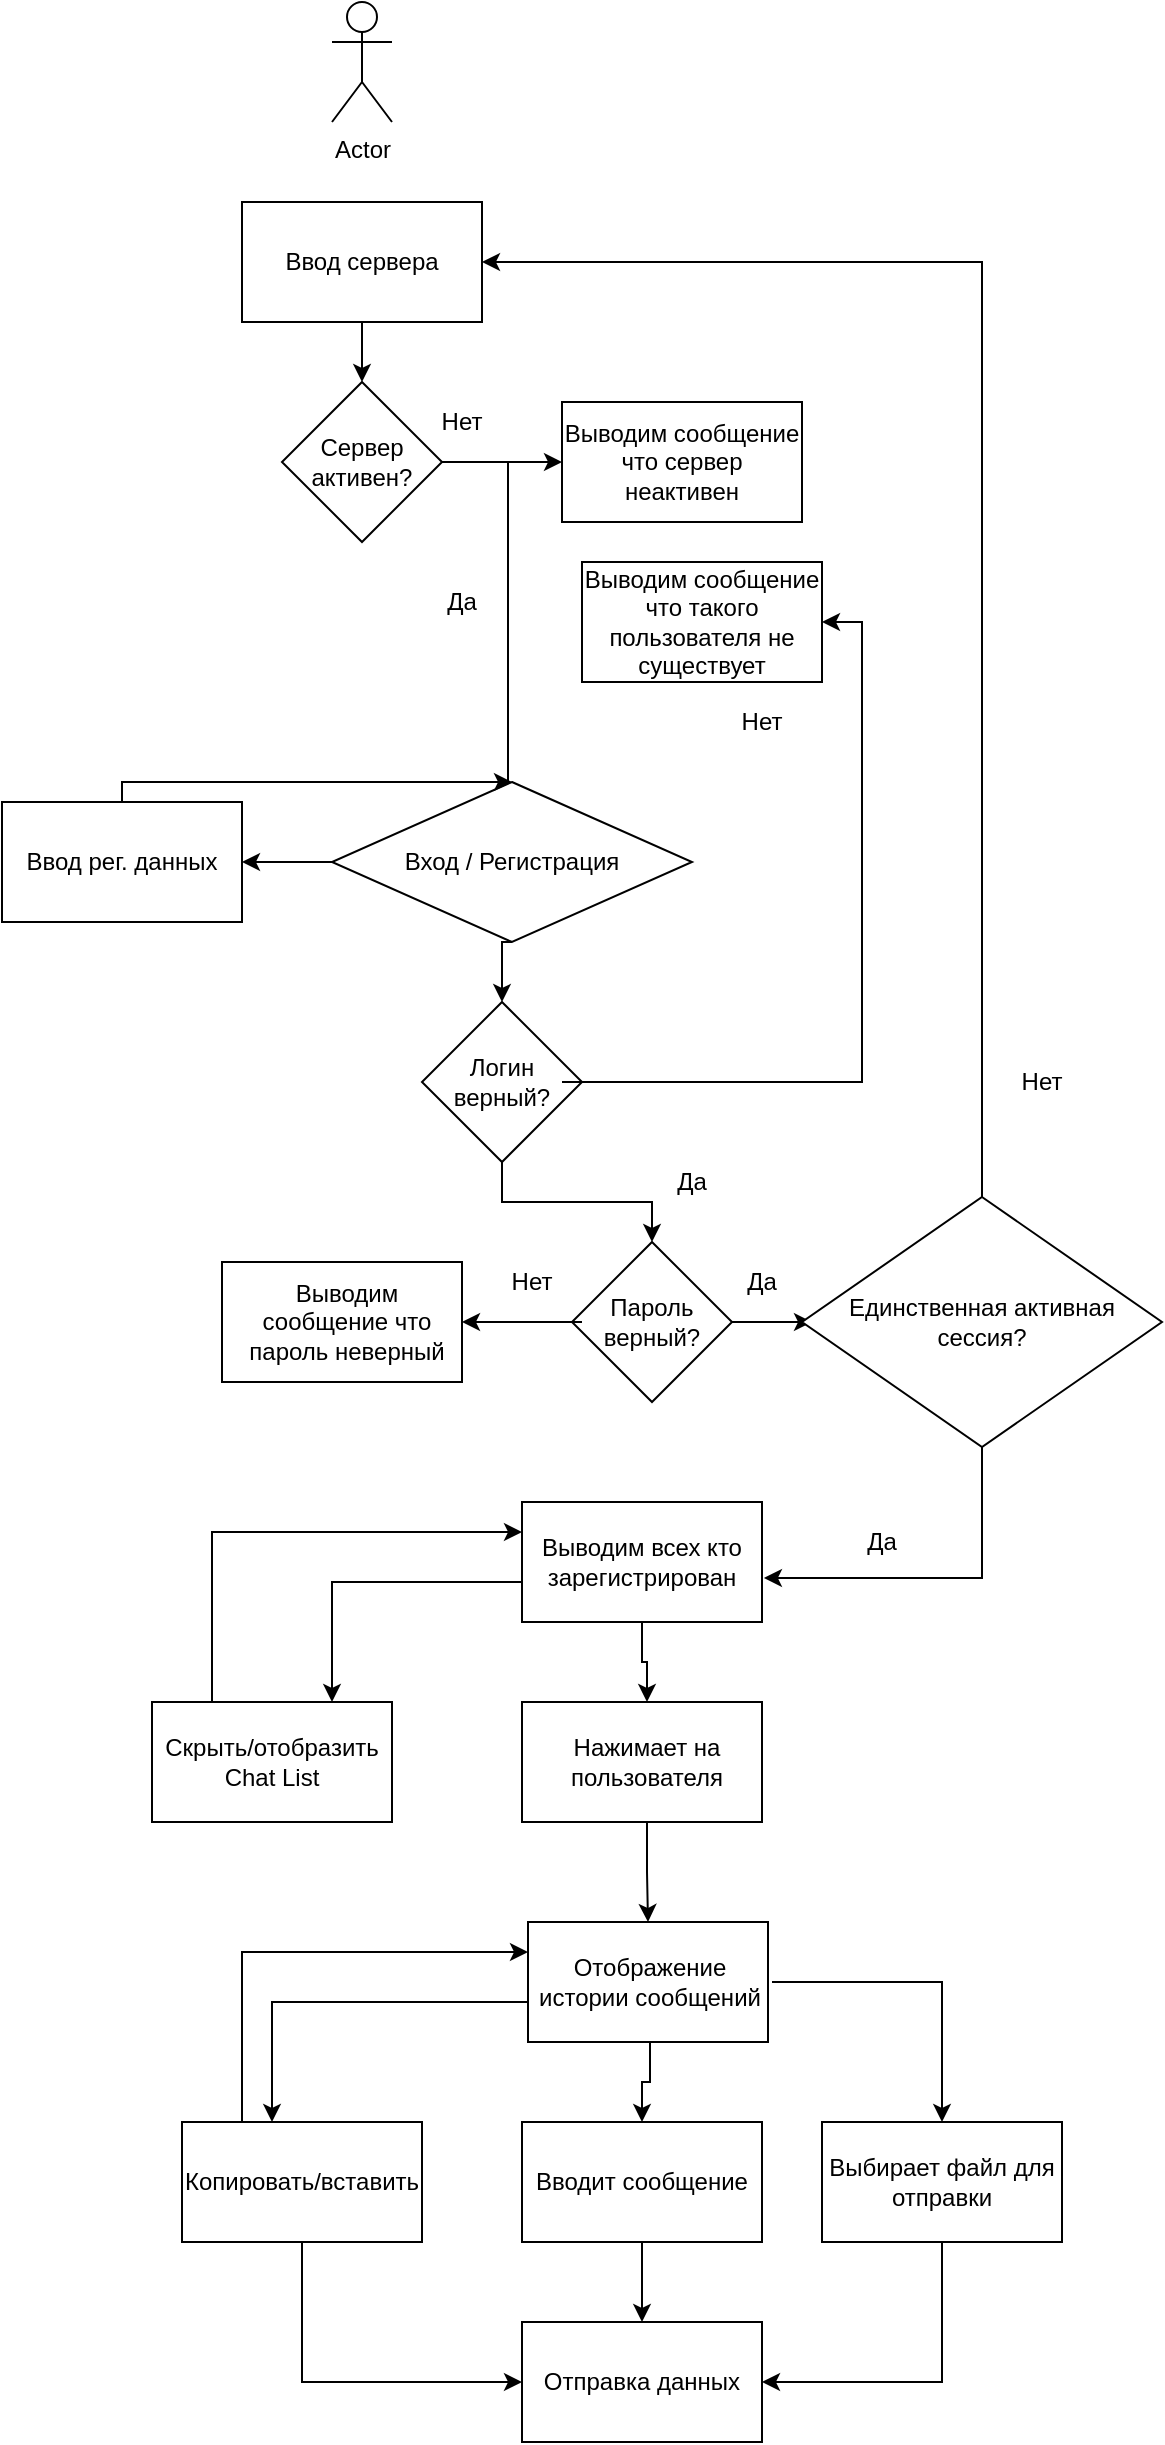 <mxfile version="14.8.6" type="device"><diagram id="PLcfHO8gpNnSlZ53aLB4" name="Page-1"><mxGraphModel dx="4168" dy="492" grid="1" gridSize="10" guides="1" tooltips="1" connect="1" arrows="1" fold="1" page="1" pageScale="1" pageWidth="3300" pageHeight="4681" math="0" shadow="0"><root><mxCell id="0"/><mxCell id="1" parent="0"/><mxCell id="C0C1327JtcNy5do2SyoO-1" value="Actor" style="shape=umlActor;verticalLabelPosition=bottom;verticalAlign=top;html=1;outlineConnect=0;" parent="1" vertex="1"><mxGeometry x="105" y="10" width="30" height="60" as="geometry"/></mxCell><mxCell id="C0C1327JtcNy5do2SyoO-12" value="" style="edgeStyle=orthogonalEdgeStyle;rounded=0;orthogonalLoop=1;jettySize=auto;html=1;" parent="1" source="C0C1327JtcNy5do2SyoO-5" target="C0C1327JtcNy5do2SyoO-11" edge="1"><mxGeometry relative="1" as="geometry"/></mxCell><mxCell id="C0C1327JtcNy5do2SyoO-5" value="" style="rhombus;whiteSpace=wrap;html=1;" parent="1" vertex="1"><mxGeometry x="150" y="510" width="80" height="80" as="geometry"/></mxCell><mxCell id="CF4YJP9PnASSy3r9MwLZ-5" style="edgeStyle=orthogonalEdgeStyle;rounded=0;orthogonalLoop=1;jettySize=auto;html=1;exitX=1;exitY=0.5;exitDx=0;exitDy=0;entryX=1;entryY=0.5;entryDx=0;entryDy=0;" parent="1" source="C0C1327JtcNy5do2SyoO-10" target="C0C1327JtcNy5do2SyoO-18" edge="1"><mxGeometry relative="1" as="geometry"><mxPoint x="360" y="320" as="targetPoint"/></mxGeometry></mxCell><mxCell id="C0C1327JtcNy5do2SyoO-10" value="Логин верный?" style="text;html=1;strokeColor=none;fillColor=none;align=center;verticalAlign=middle;whiteSpace=wrap;rounded=0;" parent="1" vertex="1"><mxGeometry x="160" y="530" width="60" height="40" as="geometry"/></mxCell><mxCell id="C0C1327JtcNy5do2SyoO-24" value="" style="edgeStyle=orthogonalEdgeStyle;rounded=0;orthogonalLoop=1;jettySize=auto;html=1;" parent="1" source="C0C1327JtcNy5do2SyoO-11" edge="1"><mxGeometry relative="1" as="geometry"><mxPoint x="345" y="670" as="targetPoint"/></mxGeometry></mxCell><mxCell id="C0C1327JtcNy5do2SyoO-11" value="" style="rhombus;whiteSpace=wrap;html=1;" parent="1" vertex="1"><mxGeometry x="225" y="630" width="80" height="80" as="geometry"/></mxCell><mxCell id="C0C1327JtcNy5do2SyoO-13" value="Да" style="text;html=1;strokeColor=none;fillColor=none;align=center;verticalAlign=middle;whiteSpace=wrap;rounded=0;" parent="1" vertex="1"><mxGeometry x="265" y="590" width="40" height="20" as="geometry"/></mxCell><mxCell id="C0C1327JtcNy5do2SyoO-20" value="" style="edgeStyle=orthogonalEdgeStyle;rounded=0;orthogonalLoop=1;jettySize=auto;html=1;" parent="1" source="C0C1327JtcNy5do2SyoO-14" edge="1"><mxGeometry relative="1" as="geometry"><mxPoint x="170" y="670" as="targetPoint"/></mxGeometry></mxCell><mxCell id="C0C1327JtcNy5do2SyoO-14" value="Пароль верный?" style="text;html=1;strokeColor=none;fillColor=none;align=center;verticalAlign=middle;whiteSpace=wrap;rounded=0;" parent="1" vertex="1"><mxGeometry x="230" y="650" width="70" height="40" as="geometry"/></mxCell><mxCell id="C0C1327JtcNy5do2SyoO-15" value="" style="rounded=0;whiteSpace=wrap;html=1;" parent="1" vertex="1"><mxGeometry x="230" y="290" width="120" height="60" as="geometry"/></mxCell><mxCell id="C0C1327JtcNy5do2SyoO-17" value="Нет" style="text;html=1;strokeColor=none;fillColor=none;align=center;verticalAlign=middle;whiteSpace=wrap;rounded=0;" parent="1" vertex="1"><mxGeometry x="300" y="360" width="40" height="20" as="geometry"/></mxCell><mxCell id="C0C1327JtcNy5do2SyoO-18" value="Выводим сообщение что такого пользователя не существует" style="text;html=1;strokeColor=none;fillColor=none;align=center;verticalAlign=middle;whiteSpace=wrap;rounded=0;" parent="1" vertex="1"><mxGeometry x="230" y="290" width="120" height="60" as="geometry"/></mxCell><mxCell id="C0C1327JtcNy5do2SyoO-19" value="" style="rounded=0;whiteSpace=wrap;html=1;" parent="1" vertex="1"><mxGeometry x="50" y="640" width="120" height="60" as="geometry"/></mxCell><mxCell id="C0C1327JtcNy5do2SyoO-21" value="Нет" style="text;html=1;strokeColor=none;fillColor=none;align=center;verticalAlign=middle;whiteSpace=wrap;rounded=0;" parent="1" vertex="1"><mxGeometry x="185" y="640" width="40" height="20" as="geometry"/></mxCell><mxCell id="C0C1327JtcNy5do2SyoO-22" value="Выводим сообщение что пароль неверный" style="text;html=1;strokeColor=none;fillColor=none;align=center;verticalAlign=middle;whiteSpace=wrap;rounded=0;" parent="1" vertex="1"><mxGeometry x="55" y="640" width="115" height="60" as="geometry"/></mxCell><mxCell id="C0C1327JtcNy5do2SyoO-25" value="Да" style="text;html=1;strokeColor=none;fillColor=none;align=center;verticalAlign=middle;whiteSpace=wrap;rounded=0;" parent="1" vertex="1"><mxGeometry x="300" y="640" width="40" height="20" as="geometry"/></mxCell><mxCell id="C0C1327JtcNy5do2SyoO-27" value="" style="rounded=0;whiteSpace=wrap;html=1;" parent="1" vertex="1"><mxGeometry x="200" y="760" width="120" height="60" as="geometry"/></mxCell><mxCell id="C0C1327JtcNy5do2SyoO-36" value="" style="edgeStyle=orthogonalEdgeStyle;rounded=0;orthogonalLoop=1;jettySize=auto;html=1;" parent="1" source="C0C1327JtcNy5do2SyoO-28" target="C0C1327JtcNy5do2SyoO-32" edge="1"><mxGeometry relative="1" as="geometry"/></mxCell><mxCell id="CF4YJP9PnASSy3r9MwLZ-28" style="edgeStyle=orthogonalEdgeStyle;rounded=0;orthogonalLoop=1;jettySize=auto;html=1;exitX=0;exitY=0.5;exitDx=0;exitDy=0;entryX=0.75;entryY=0;entryDx=0;entryDy=0;" parent="1" source="C0C1327JtcNy5do2SyoO-28" target="CF4YJP9PnASSy3r9MwLZ-26" edge="1"><mxGeometry relative="1" as="geometry"><Array as="points"><mxPoint x="200" y="800"/><mxPoint x="105" y="800"/></Array></mxGeometry></mxCell><mxCell id="C0C1327JtcNy5do2SyoO-28" value="Выводим всех кто зарегистрирован" style="text;html=1;strokeColor=none;fillColor=none;align=center;verticalAlign=middle;whiteSpace=wrap;rounded=0;" parent="1" vertex="1"><mxGeometry x="200" y="760" width="120" height="60" as="geometry"/></mxCell><mxCell id="C0C1327JtcNy5do2SyoO-30" value="" style="rounded=0;whiteSpace=wrap;html=1;" parent="1" vertex="1"><mxGeometry x="200" y="860" width="120" height="60" as="geometry"/></mxCell><mxCell id="C0C1327JtcNy5do2SyoO-34" value="" style="edgeStyle=orthogonalEdgeStyle;rounded=0;orthogonalLoop=1;jettySize=auto;html=1;" parent="1" source="C0C1327JtcNy5do2SyoO-32" target="C0C1327JtcNy5do2SyoO-33" edge="1"><mxGeometry relative="1" as="geometry"/></mxCell><mxCell id="C0C1327JtcNy5do2SyoO-32" value="Нажимает на пользователя" style="text;html=1;strokeColor=none;fillColor=none;align=center;verticalAlign=middle;whiteSpace=wrap;rounded=0;" parent="1" vertex="1"><mxGeometry x="200" y="860" width="125" height="60" as="geometry"/></mxCell><mxCell id="C0C1327JtcNy5do2SyoO-33" value="" style="rounded=0;whiteSpace=wrap;html=1;" parent="1" vertex="1"><mxGeometry x="203" y="970" width="120" height="60" as="geometry"/></mxCell><mxCell id="C0C1327JtcNy5do2SyoO-41" value="" style="edgeStyle=orthogonalEdgeStyle;rounded=0;orthogonalLoop=1;jettySize=auto;html=1;" parent="1" source="C0C1327JtcNy5do2SyoO-35" target="C0C1327JtcNy5do2SyoO-40" edge="1"><mxGeometry relative="1" as="geometry"/></mxCell><mxCell id="CF4YJP9PnASSy3r9MwLZ-35" style="edgeStyle=orthogonalEdgeStyle;rounded=0;orthogonalLoop=1;jettySize=auto;html=1;exitX=0;exitY=0.5;exitDx=0;exitDy=0;" parent="1" source="C0C1327JtcNy5do2SyoO-35" target="CF4YJP9PnASSy3r9MwLZ-34" edge="1"><mxGeometry relative="1" as="geometry"><Array as="points"><mxPoint x="203" y="1010"/><mxPoint x="75" y="1010"/></Array></mxGeometry></mxCell><mxCell id="6rQZ68zg73zD-hwHAeIP-1" style="edgeStyle=orthogonalEdgeStyle;rounded=0;orthogonalLoop=1;jettySize=auto;html=1;exitX=0.5;exitY=1;exitDx=0;exitDy=0;entryX=0.5;entryY=0;entryDx=0;entryDy=0;" edge="1" parent="1" source="C0C1327JtcNy5do2SyoO-35" target="C0C1327JtcNy5do2SyoO-39"><mxGeometry relative="1" as="geometry"/></mxCell><mxCell id="C0C1327JtcNy5do2SyoO-35" value="Отображение истории сообщений" style="text;html=1;strokeColor=none;fillColor=none;align=center;verticalAlign=middle;whiteSpace=wrap;rounded=0;" parent="1" vertex="1"><mxGeometry x="203" y="970" width="122" height="60" as="geometry"/></mxCell><mxCell id="C0C1327JtcNy5do2SyoO-37" value="" style="rounded=0;whiteSpace=wrap;html=1;" parent="1" vertex="1"><mxGeometry x="200" y="1070" width="120" height="60" as="geometry"/></mxCell><mxCell id="C0C1327JtcNy5do2SyoO-44" value="" style="edgeStyle=orthogonalEdgeStyle;rounded=0;orthogonalLoop=1;jettySize=auto;html=1;" parent="1" source="C0C1327JtcNy5do2SyoO-39" target="C0C1327JtcNy5do2SyoO-43" edge="1"><mxGeometry relative="1" as="geometry"/></mxCell><mxCell id="C0C1327JtcNy5do2SyoO-39" value="Вводит сообщение" style="text;html=1;strokeColor=none;fillColor=none;align=center;verticalAlign=middle;whiteSpace=wrap;rounded=0;" parent="1" vertex="1"><mxGeometry x="200" y="1070" width="120" height="60" as="geometry"/></mxCell><mxCell id="C0C1327JtcNy5do2SyoO-40" value="" style="rounded=0;whiteSpace=wrap;html=1;" parent="1" vertex="1"><mxGeometry x="350" y="1070" width="120" height="60" as="geometry"/></mxCell><mxCell id="6rQZ68zg73zD-hwHAeIP-2" style="edgeStyle=orthogonalEdgeStyle;rounded=0;orthogonalLoop=1;jettySize=auto;html=1;exitX=0.5;exitY=1;exitDx=0;exitDy=0;entryX=1;entryY=0.5;entryDx=0;entryDy=0;" edge="1" parent="1" source="C0C1327JtcNy5do2SyoO-42" target="C0C1327JtcNy5do2SyoO-46"><mxGeometry relative="1" as="geometry"/></mxCell><mxCell id="C0C1327JtcNy5do2SyoO-42" value="Выбирает файл для отправки" style="text;html=1;strokeColor=none;fillColor=none;align=center;verticalAlign=middle;whiteSpace=wrap;rounded=0;" parent="1" vertex="1"><mxGeometry x="350" y="1070" width="120" height="60" as="geometry"/></mxCell><mxCell id="C0C1327JtcNy5do2SyoO-43" value="" style="rounded=0;whiteSpace=wrap;html=1;" parent="1" vertex="1"><mxGeometry x="200" y="1170" width="120" height="60" as="geometry"/></mxCell><mxCell id="C0C1327JtcNy5do2SyoO-46" value="Отправка данных" style="text;html=1;strokeColor=none;fillColor=none;align=center;verticalAlign=middle;whiteSpace=wrap;rounded=0;" parent="1" vertex="1"><mxGeometry x="200" y="1170" width="120" height="60" as="geometry"/></mxCell><mxCell id="C0C1327JtcNy5do2SyoO-49" value="" style="edgeStyle=orthogonalEdgeStyle;rounded=0;orthogonalLoop=1;jettySize=auto;html=1;" parent="1" source="C0C1327JtcNy5do2SyoO-47" target="C0C1327JtcNy5do2SyoO-48" edge="1"><mxGeometry relative="1" as="geometry"/></mxCell><mxCell id="C0C1327JtcNy5do2SyoO-47" value="Ввод сервера" style="rounded=0;whiteSpace=wrap;html=1;" parent="1" vertex="1"><mxGeometry x="60" y="110" width="120" height="60" as="geometry"/></mxCell><mxCell id="C0C1327JtcNy5do2SyoO-58" style="edgeStyle=orthogonalEdgeStyle;rounded=0;orthogonalLoop=1;jettySize=auto;html=1;entryX=0.5;entryY=0;entryDx=0;entryDy=0;" parent="1" source="C0C1327JtcNy5do2SyoO-48" target="CF4YJP9PnASSy3r9MwLZ-4" edge="1"><mxGeometry relative="1" as="geometry"><Array as="points"><mxPoint x="193" y="240"/><mxPoint x="193" y="420"/></Array></mxGeometry></mxCell><mxCell id="CF4YJP9PnASSy3r9MwLZ-9" style="edgeStyle=orthogonalEdgeStyle;rounded=0;orthogonalLoop=1;jettySize=auto;html=1;exitX=1;exitY=0.5;exitDx=0;exitDy=0;entryX=0;entryY=0.5;entryDx=0;entryDy=0;" parent="1" source="C0C1327JtcNy5do2SyoO-48" target="C0C1327JtcNy5do2SyoO-54" edge="1"><mxGeometry relative="1" as="geometry"/></mxCell><mxCell id="C0C1327JtcNy5do2SyoO-48" value="" style="rhombus;whiteSpace=wrap;html=1;" parent="1" vertex="1"><mxGeometry x="80" y="200" width="80" height="80" as="geometry"/></mxCell><mxCell id="C0C1327JtcNy5do2SyoO-50" value="Сервер активен?" style="text;html=1;strokeColor=none;fillColor=none;align=center;verticalAlign=middle;whiteSpace=wrap;rounded=0;" parent="1" vertex="1"><mxGeometry x="90" y="220" width="60" height="40" as="geometry"/></mxCell><mxCell id="C0C1327JtcNy5do2SyoO-51" value="" style="rounded=0;whiteSpace=wrap;html=1;" parent="1" vertex="1"><mxGeometry x="220" y="210" width="120" height="60" as="geometry"/></mxCell><mxCell id="C0C1327JtcNy5do2SyoO-53" value="Нет" style="text;html=1;strokeColor=none;fillColor=none;align=center;verticalAlign=middle;whiteSpace=wrap;rounded=0;" parent="1" vertex="1"><mxGeometry x="150" y="210" width="40" height="20" as="geometry"/></mxCell><mxCell id="C0C1327JtcNy5do2SyoO-54" value="Выводим сообщение что сервер неактивен" style="text;html=1;strokeColor=none;fillColor=none;align=center;verticalAlign=middle;whiteSpace=wrap;rounded=0;" parent="1" vertex="1"><mxGeometry x="220" y="210" width="120" height="60" as="geometry"/></mxCell><mxCell id="C0C1327JtcNy5do2SyoO-56" value="Да" style="text;html=1;strokeColor=none;fillColor=none;align=center;verticalAlign=middle;whiteSpace=wrap;rounded=0;" parent="1" vertex="1"><mxGeometry x="150" y="300" width="40" height="20" as="geometry"/></mxCell><mxCell id="CF4YJP9PnASSy3r9MwLZ-12" style="edgeStyle=orthogonalEdgeStyle;rounded=0;orthogonalLoop=1;jettySize=auto;html=1;exitX=0;exitY=0.5;exitDx=0;exitDy=0;entryX=1;entryY=0.5;entryDx=0;entryDy=0;" parent="1" source="CF4YJP9PnASSy3r9MwLZ-4" target="CF4YJP9PnASSy3r9MwLZ-11" edge="1"><mxGeometry relative="1" as="geometry"/></mxCell><mxCell id="CF4YJP9PnASSy3r9MwLZ-17" style="edgeStyle=orthogonalEdgeStyle;rounded=0;orthogonalLoop=1;jettySize=auto;html=1;exitX=0.5;exitY=1;exitDx=0;exitDy=0;entryX=0.5;entryY=0;entryDx=0;entryDy=0;" parent="1" source="CF4YJP9PnASSy3r9MwLZ-4" target="C0C1327JtcNy5do2SyoO-5" edge="1"><mxGeometry relative="1" as="geometry"/></mxCell><mxCell id="CF4YJP9PnASSy3r9MwLZ-4" value="Вход / Регистрация" style="rhombus;whiteSpace=wrap;html=1;direction=east;flipV=0;flipH=0;" parent="1" vertex="1"><mxGeometry x="105" y="400" width="180" height="80" as="geometry"/></mxCell><mxCell id="CF4YJP9PnASSy3r9MwLZ-16" style="edgeStyle=orthogonalEdgeStyle;rounded=0;orthogonalLoop=1;jettySize=auto;html=1;exitX=0.5;exitY=0;exitDx=0;exitDy=0;entryX=0.5;entryY=0;entryDx=0;entryDy=0;" parent="1" source="CF4YJP9PnASSy3r9MwLZ-11" target="CF4YJP9PnASSy3r9MwLZ-4" edge="1"><mxGeometry relative="1" as="geometry"><mxPoint x="190" y="370" as="targetPoint"/><Array as="points"><mxPoint x="10" y="400"/><mxPoint x="190" y="400"/></Array></mxGeometry></mxCell><mxCell id="CF4YJP9PnASSy3r9MwLZ-11" value="Ввод рег. данных" style="rounded=0;whiteSpace=wrap;html=1;" parent="1" vertex="1"><mxGeometry x="-60" y="410" width="120" height="60" as="geometry"/></mxCell><mxCell id="CF4YJP9PnASSy3r9MwLZ-21" style="edgeStyle=orthogonalEdgeStyle;rounded=0;orthogonalLoop=1;jettySize=auto;html=1;exitX=0.5;exitY=0;exitDx=0;exitDy=0;" parent="1" source="CF4YJP9PnASSy3r9MwLZ-18" target="C0C1327JtcNy5do2SyoO-47" edge="1"><mxGeometry relative="1" as="geometry"><mxPoint x="360" y="120" as="targetPoint"/><Array as="points"><mxPoint x="430" y="140"/></Array></mxGeometry></mxCell><mxCell id="CF4YJP9PnASSy3r9MwLZ-24" style="edgeStyle=orthogonalEdgeStyle;rounded=0;orthogonalLoop=1;jettySize=auto;html=1;exitX=0.5;exitY=1;exitDx=0;exitDy=0;entryX=1.008;entryY=0.633;entryDx=0;entryDy=0;entryPerimeter=0;" parent="1" source="CF4YJP9PnASSy3r9MwLZ-18" target="C0C1327JtcNy5do2SyoO-28" edge="1"><mxGeometry relative="1" as="geometry"/></mxCell><mxCell id="CF4YJP9PnASSy3r9MwLZ-18" value="Единственная активная сессия?" style="rhombus;whiteSpace=wrap;html=1;" parent="1" vertex="1"><mxGeometry x="340" y="607.5" width="180" height="125" as="geometry"/></mxCell><mxCell id="CF4YJP9PnASSy3r9MwLZ-23" value="Нет" style="text;html=1;strokeColor=none;fillColor=none;align=center;verticalAlign=middle;whiteSpace=wrap;rounded=0;" parent="1" vertex="1"><mxGeometry x="440" y="540" width="40" height="20" as="geometry"/></mxCell><mxCell id="CF4YJP9PnASSy3r9MwLZ-25" value="Да" style="text;html=1;strokeColor=none;fillColor=none;align=center;verticalAlign=middle;whiteSpace=wrap;rounded=0;" parent="1" vertex="1"><mxGeometry x="360" y="770" width="40" height="20" as="geometry"/></mxCell><mxCell id="CF4YJP9PnASSy3r9MwLZ-30" style="edgeStyle=orthogonalEdgeStyle;rounded=0;orthogonalLoop=1;jettySize=auto;html=1;exitX=0.25;exitY=0;exitDx=0;exitDy=0;entryX=0;entryY=0.25;entryDx=0;entryDy=0;" parent="1" source="CF4YJP9PnASSy3r9MwLZ-26" target="C0C1327JtcNy5do2SyoO-28" edge="1"><mxGeometry relative="1" as="geometry"/></mxCell><mxCell id="CF4YJP9PnASSy3r9MwLZ-26" value="Скрыть/отобразить Chat List" style="rounded=0;whiteSpace=wrap;html=1;" parent="1" vertex="1"><mxGeometry x="15" y="860" width="120" height="60" as="geometry"/></mxCell><mxCell id="CF4YJP9PnASSy3r9MwLZ-38" style="edgeStyle=orthogonalEdgeStyle;rounded=0;orthogonalLoop=1;jettySize=auto;html=1;exitX=0.25;exitY=0;exitDx=0;exitDy=0;entryX=0;entryY=0.25;entryDx=0;entryDy=0;" parent="1" source="CF4YJP9PnASSy3r9MwLZ-34" target="C0C1327JtcNy5do2SyoO-35" edge="1"><mxGeometry relative="1" as="geometry"/></mxCell><mxCell id="6rQZ68zg73zD-hwHAeIP-5" style="edgeStyle=orthogonalEdgeStyle;rounded=0;orthogonalLoop=1;jettySize=auto;html=1;exitX=0.5;exitY=1;exitDx=0;exitDy=0;entryX=0;entryY=0.5;entryDx=0;entryDy=0;" edge="1" parent="1" source="CF4YJP9PnASSy3r9MwLZ-34" target="C0C1327JtcNy5do2SyoO-46"><mxGeometry relative="1" as="geometry"/></mxCell><mxCell id="CF4YJP9PnASSy3r9MwLZ-34" value="Копировать/вставить" style="rounded=0;whiteSpace=wrap;html=1;" parent="1" vertex="1"><mxGeometry x="30" y="1070" width="120" height="60" as="geometry"/></mxCell></root></mxGraphModel></diagram></mxfile>
